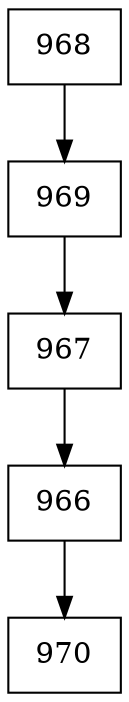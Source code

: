 digraph G {
  node [shape=record];
  node0 [label="{968}"];
  node0 -> node1;
  node1 [label="{969}"];
  node1 -> node2;
  node2 [label="{967}"];
  node2 -> node3;
  node3 [label="{966}"];
  node3 -> node4;
  node4 [label="{970}"];
}
